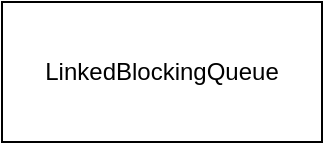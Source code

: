 <mxfile version="13.7.3" type="github">
  <diagram id="Br1X4aa5Dg8N0tjYo2l3" name="第 1 页">
    <mxGraphModel dx="1422" dy="762" grid="1" gridSize="10" guides="1" tooltips="1" connect="1" arrows="1" fold="1" page="1" pageScale="1" pageWidth="3300" pageHeight="4681" math="0" shadow="0">
      <root>
        <mxCell id="0" />
        <mxCell id="1" parent="0" />
        <mxCell id="PJdR6T1F_qYFGoR22_6s-1" value="LinkedBlockingQueue" style="whiteSpace=wrap;html=1;" vertex="1" parent="1">
          <mxGeometry x="620" y="170" width="160" height="70" as="geometry" />
        </mxCell>
      </root>
    </mxGraphModel>
  </diagram>
</mxfile>
